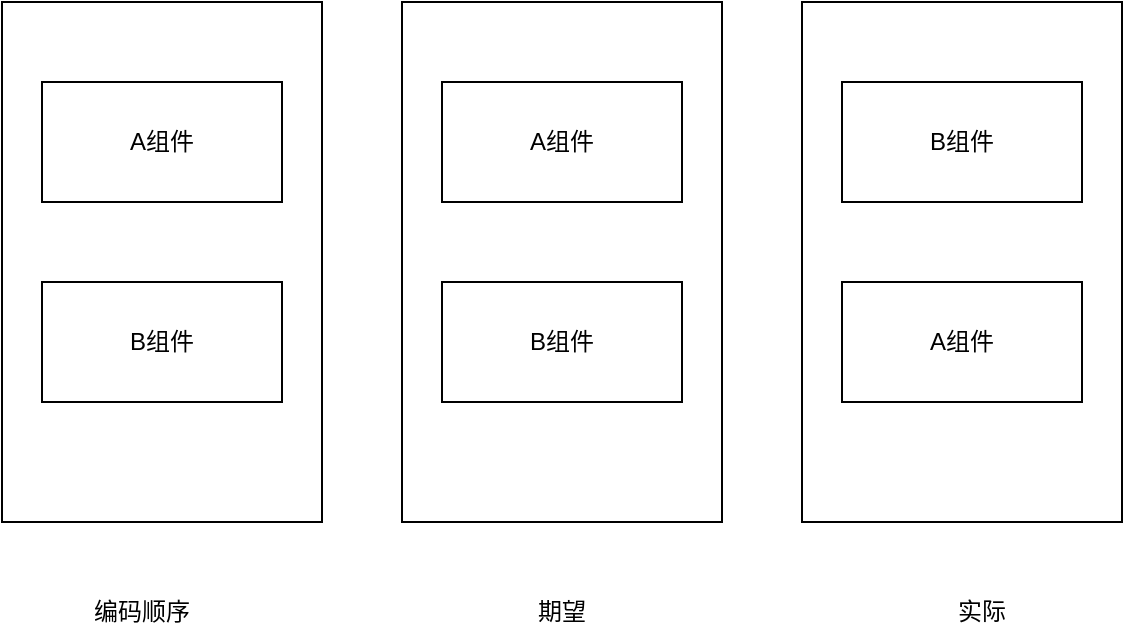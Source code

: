 <mxfile version="16.1.2" type="github"><diagram id="KeKI6IauNDnKefeqA4_N" name="Page-1"><mxGraphModel dx="899" dy="589" grid="1" gridSize="10" guides="1" tooltips="1" connect="1" arrows="1" fold="1" page="1" pageScale="1" pageWidth="827" pageHeight="1169" math="0" shadow="0"><root><mxCell id="0"/><mxCell id="1" parent="0"/><mxCell id="k7WrDuBNV8GJhZ_jAuFj-2" value="" style="rounded=0;whiteSpace=wrap;html=1;" parent="1" vertex="1"><mxGeometry x="90" y="150" width="160" height="260" as="geometry"/></mxCell><mxCell id="k7WrDuBNV8GJhZ_jAuFj-3" value="A组件" style="rounded=0;whiteSpace=wrap;html=1;" parent="1" vertex="1"><mxGeometry x="110" y="190" width="120" height="60" as="geometry"/></mxCell><mxCell id="k7WrDuBNV8GJhZ_jAuFj-4" value="B组件" style="rounded=0;whiteSpace=wrap;html=1;" parent="1" vertex="1"><mxGeometry x="110" y="290" width="120" height="60" as="geometry"/></mxCell><mxCell id="k7WrDuBNV8GJhZ_jAuFj-5" value="" style="rounded=0;whiteSpace=wrap;html=1;" parent="1" vertex="1"><mxGeometry x="290" y="150" width="160" height="260" as="geometry"/></mxCell><mxCell id="k7WrDuBNV8GJhZ_jAuFj-6" value="A组件" style="rounded=0;whiteSpace=wrap;html=1;" parent="1" vertex="1"><mxGeometry x="310" y="190" width="120" height="60" as="geometry"/></mxCell><mxCell id="k7WrDuBNV8GJhZ_jAuFj-7" value="B组件" style="rounded=0;whiteSpace=wrap;html=1;" parent="1" vertex="1"><mxGeometry x="310" y="290" width="120" height="60" as="geometry"/></mxCell><mxCell id="k7WrDuBNV8GJhZ_jAuFj-9" value="" style="rounded=0;whiteSpace=wrap;html=1;" parent="1" vertex="1"><mxGeometry x="490" y="150" width="160" height="260" as="geometry"/></mxCell><mxCell id="k7WrDuBNV8GJhZ_jAuFj-10" value="B组件" style="rounded=0;whiteSpace=wrap;html=1;" parent="1" vertex="1"><mxGeometry x="510" y="190" width="120" height="60" as="geometry"/></mxCell><mxCell id="k7WrDuBNV8GJhZ_jAuFj-11" value="A组件" style="rounded=0;whiteSpace=wrap;html=1;" parent="1" vertex="1"><mxGeometry x="510" y="290" width="120" height="60" as="geometry"/></mxCell><mxCell id="k7WrDuBNV8GJhZ_jAuFj-12" value="编码顺序" style="text;html=1;strokeColor=none;fillColor=none;align=center;verticalAlign=middle;whiteSpace=wrap;rounded=0;" parent="1" vertex="1"><mxGeometry x="130" y="440" width="60" height="30" as="geometry"/></mxCell><mxCell id="k7WrDuBNV8GJhZ_jAuFj-13" value="期望" style="text;html=1;strokeColor=none;fillColor=none;align=center;verticalAlign=middle;whiteSpace=wrap;rounded=0;" parent="1" vertex="1"><mxGeometry x="340" y="440" width="60" height="30" as="geometry"/></mxCell><mxCell id="k7WrDuBNV8GJhZ_jAuFj-14" value="实际" style="text;html=1;strokeColor=none;fillColor=none;align=center;verticalAlign=middle;whiteSpace=wrap;rounded=0;" parent="1" vertex="1"><mxGeometry x="550" y="440" width="60" height="30" as="geometry"/></mxCell></root></mxGraphModel></diagram></mxfile>